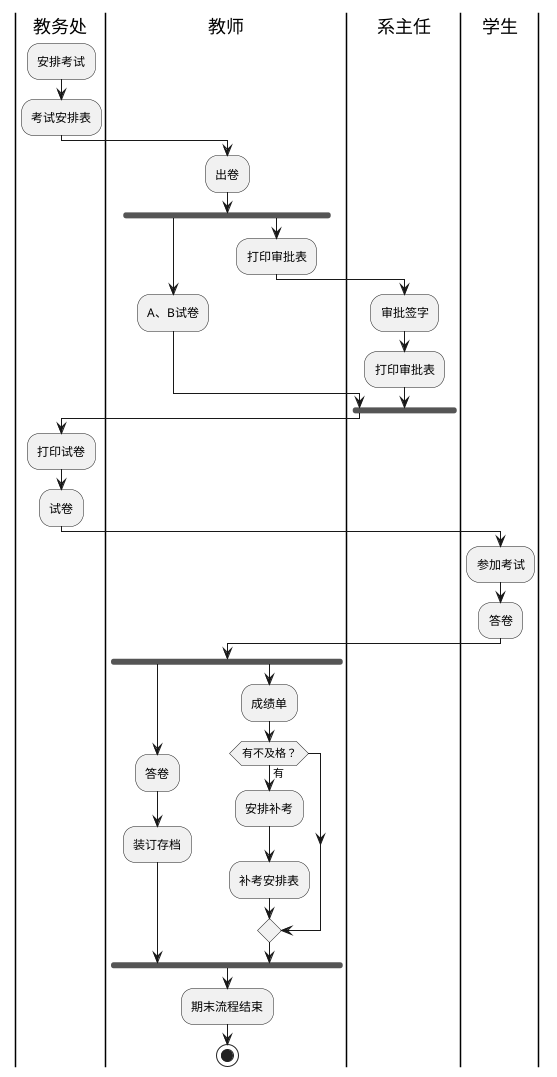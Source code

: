 @startuml
|教务处|
:安排考试;
:考试安排表;
|教师|
:出卷;
fork
:A、B试卷;
fork again
|教师|
:打印审批表;
|系主任|
:审批签字;
:打印审批表;
end fork
|教务处|
:打印试卷;
:试卷;
|学生|
:参加考试;
:答卷;
|教师|
fork
:答卷;
:装订存档;
fork again
:成绩单;
if(有不及格？) then(有)
:安排补考;
:补考安排表;
endif
endfork
:期末流程结束;
stop
@enduml
